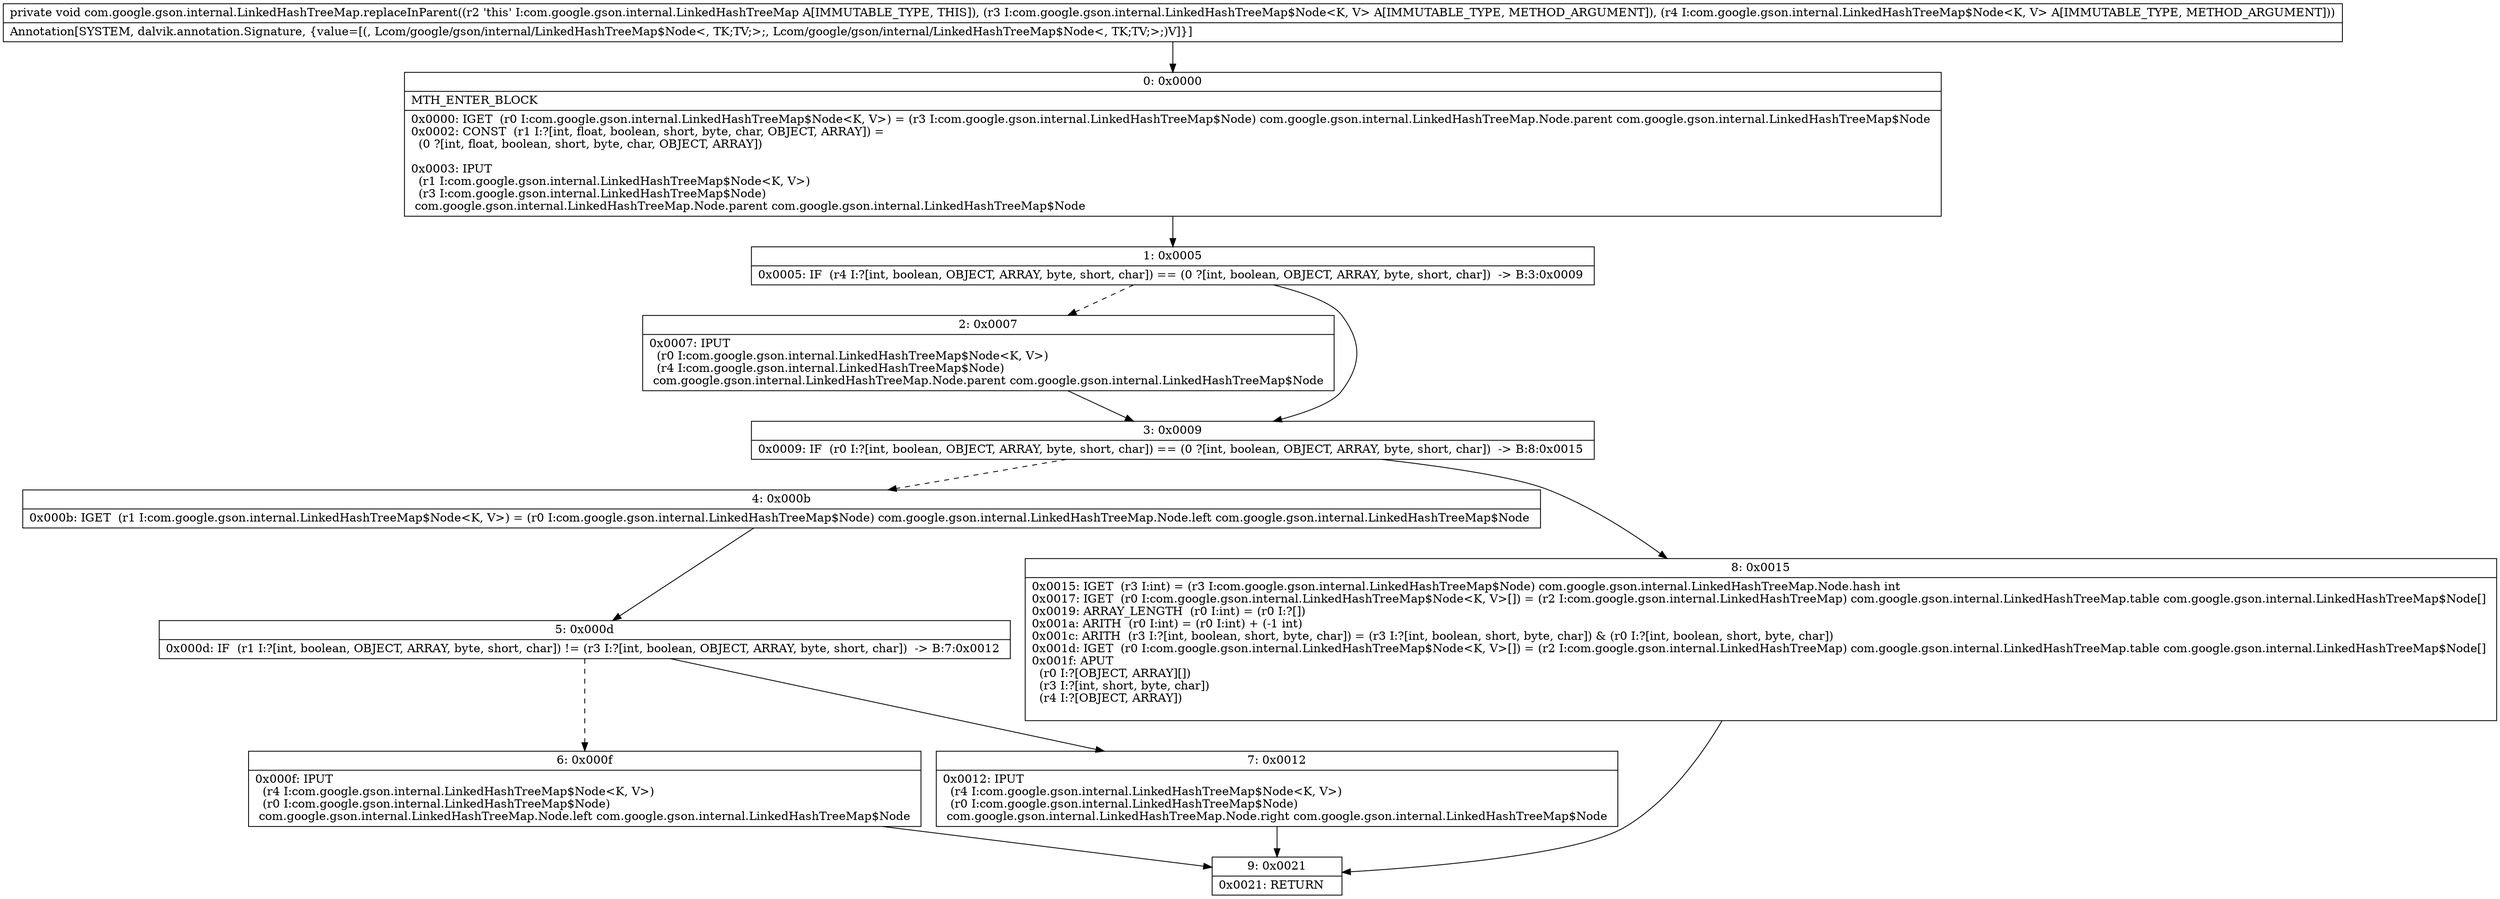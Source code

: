 digraph "CFG forcom.google.gson.internal.LinkedHashTreeMap.replaceInParent(Lcom\/google\/gson\/internal\/LinkedHashTreeMap$Node;Lcom\/google\/gson\/internal\/LinkedHashTreeMap$Node;)V" {
Node_0 [shape=record,label="{0\:\ 0x0000|MTH_ENTER_BLOCK\l|0x0000: IGET  (r0 I:com.google.gson.internal.LinkedHashTreeMap$Node\<K, V\>) = (r3 I:com.google.gson.internal.LinkedHashTreeMap$Node) com.google.gson.internal.LinkedHashTreeMap.Node.parent com.google.gson.internal.LinkedHashTreeMap$Node \l0x0002: CONST  (r1 I:?[int, float, boolean, short, byte, char, OBJECT, ARRAY]) = \l  (0 ?[int, float, boolean, short, byte, char, OBJECT, ARRAY])\l \l0x0003: IPUT  \l  (r1 I:com.google.gson.internal.LinkedHashTreeMap$Node\<K, V\>)\l  (r3 I:com.google.gson.internal.LinkedHashTreeMap$Node)\l com.google.gson.internal.LinkedHashTreeMap.Node.parent com.google.gson.internal.LinkedHashTreeMap$Node \l}"];
Node_1 [shape=record,label="{1\:\ 0x0005|0x0005: IF  (r4 I:?[int, boolean, OBJECT, ARRAY, byte, short, char]) == (0 ?[int, boolean, OBJECT, ARRAY, byte, short, char])  \-\> B:3:0x0009 \l}"];
Node_2 [shape=record,label="{2\:\ 0x0007|0x0007: IPUT  \l  (r0 I:com.google.gson.internal.LinkedHashTreeMap$Node\<K, V\>)\l  (r4 I:com.google.gson.internal.LinkedHashTreeMap$Node)\l com.google.gson.internal.LinkedHashTreeMap.Node.parent com.google.gson.internal.LinkedHashTreeMap$Node \l}"];
Node_3 [shape=record,label="{3\:\ 0x0009|0x0009: IF  (r0 I:?[int, boolean, OBJECT, ARRAY, byte, short, char]) == (0 ?[int, boolean, OBJECT, ARRAY, byte, short, char])  \-\> B:8:0x0015 \l}"];
Node_4 [shape=record,label="{4\:\ 0x000b|0x000b: IGET  (r1 I:com.google.gson.internal.LinkedHashTreeMap$Node\<K, V\>) = (r0 I:com.google.gson.internal.LinkedHashTreeMap$Node) com.google.gson.internal.LinkedHashTreeMap.Node.left com.google.gson.internal.LinkedHashTreeMap$Node \l}"];
Node_5 [shape=record,label="{5\:\ 0x000d|0x000d: IF  (r1 I:?[int, boolean, OBJECT, ARRAY, byte, short, char]) != (r3 I:?[int, boolean, OBJECT, ARRAY, byte, short, char])  \-\> B:7:0x0012 \l}"];
Node_6 [shape=record,label="{6\:\ 0x000f|0x000f: IPUT  \l  (r4 I:com.google.gson.internal.LinkedHashTreeMap$Node\<K, V\>)\l  (r0 I:com.google.gson.internal.LinkedHashTreeMap$Node)\l com.google.gson.internal.LinkedHashTreeMap.Node.left com.google.gson.internal.LinkedHashTreeMap$Node \l}"];
Node_7 [shape=record,label="{7\:\ 0x0012|0x0012: IPUT  \l  (r4 I:com.google.gson.internal.LinkedHashTreeMap$Node\<K, V\>)\l  (r0 I:com.google.gson.internal.LinkedHashTreeMap$Node)\l com.google.gson.internal.LinkedHashTreeMap.Node.right com.google.gson.internal.LinkedHashTreeMap$Node \l}"];
Node_8 [shape=record,label="{8\:\ 0x0015|0x0015: IGET  (r3 I:int) = (r3 I:com.google.gson.internal.LinkedHashTreeMap$Node) com.google.gson.internal.LinkedHashTreeMap.Node.hash int \l0x0017: IGET  (r0 I:com.google.gson.internal.LinkedHashTreeMap$Node\<K, V\>[]) = (r2 I:com.google.gson.internal.LinkedHashTreeMap) com.google.gson.internal.LinkedHashTreeMap.table com.google.gson.internal.LinkedHashTreeMap$Node[] \l0x0019: ARRAY_LENGTH  (r0 I:int) = (r0 I:?[]) \l0x001a: ARITH  (r0 I:int) = (r0 I:int) + (\-1 int) \l0x001c: ARITH  (r3 I:?[int, boolean, short, byte, char]) = (r3 I:?[int, boolean, short, byte, char]) & (r0 I:?[int, boolean, short, byte, char]) \l0x001d: IGET  (r0 I:com.google.gson.internal.LinkedHashTreeMap$Node\<K, V\>[]) = (r2 I:com.google.gson.internal.LinkedHashTreeMap) com.google.gson.internal.LinkedHashTreeMap.table com.google.gson.internal.LinkedHashTreeMap$Node[] \l0x001f: APUT  \l  (r0 I:?[OBJECT, ARRAY][])\l  (r3 I:?[int, short, byte, char])\l  (r4 I:?[OBJECT, ARRAY])\l \l}"];
Node_9 [shape=record,label="{9\:\ 0x0021|0x0021: RETURN   \l}"];
MethodNode[shape=record,label="{private void com.google.gson.internal.LinkedHashTreeMap.replaceInParent((r2 'this' I:com.google.gson.internal.LinkedHashTreeMap A[IMMUTABLE_TYPE, THIS]), (r3 I:com.google.gson.internal.LinkedHashTreeMap$Node\<K, V\> A[IMMUTABLE_TYPE, METHOD_ARGUMENT]), (r4 I:com.google.gson.internal.LinkedHashTreeMap$Node\<K, V\> A[IMMUTABLE_TYPE, METHOD_ARGUMENT]))  | Annotation[SYSTEM, dalvik.annotation.Signature, \{value=[(, Lcom\/google\/gson\/internal\/LinkedHashTreeMap$Node\<, TK;TV;\>;, Lcom\/google\/gson\/internal\/LinkedHashTreeMap$Node\<, TK;TV;\>;)V]\}]\l}"];
MethodNode -> Node_0;
Node_0 -> Node_1;
Node_1 -> Node_2[style=dashed];
Node_1 -> Node_3;
Node_2 -> Node_3;
Node_3 -> Node_4[style=dashed];
Node_3 -> Node_8;
Node_4 -> Node_5;
Node_5 -> Node_6[style=dashed];
Node_5 -> Node_7;
Node_6 -> Node_9;
Node_7 -> Node_9;
Node_8 -> Node_9;
}

